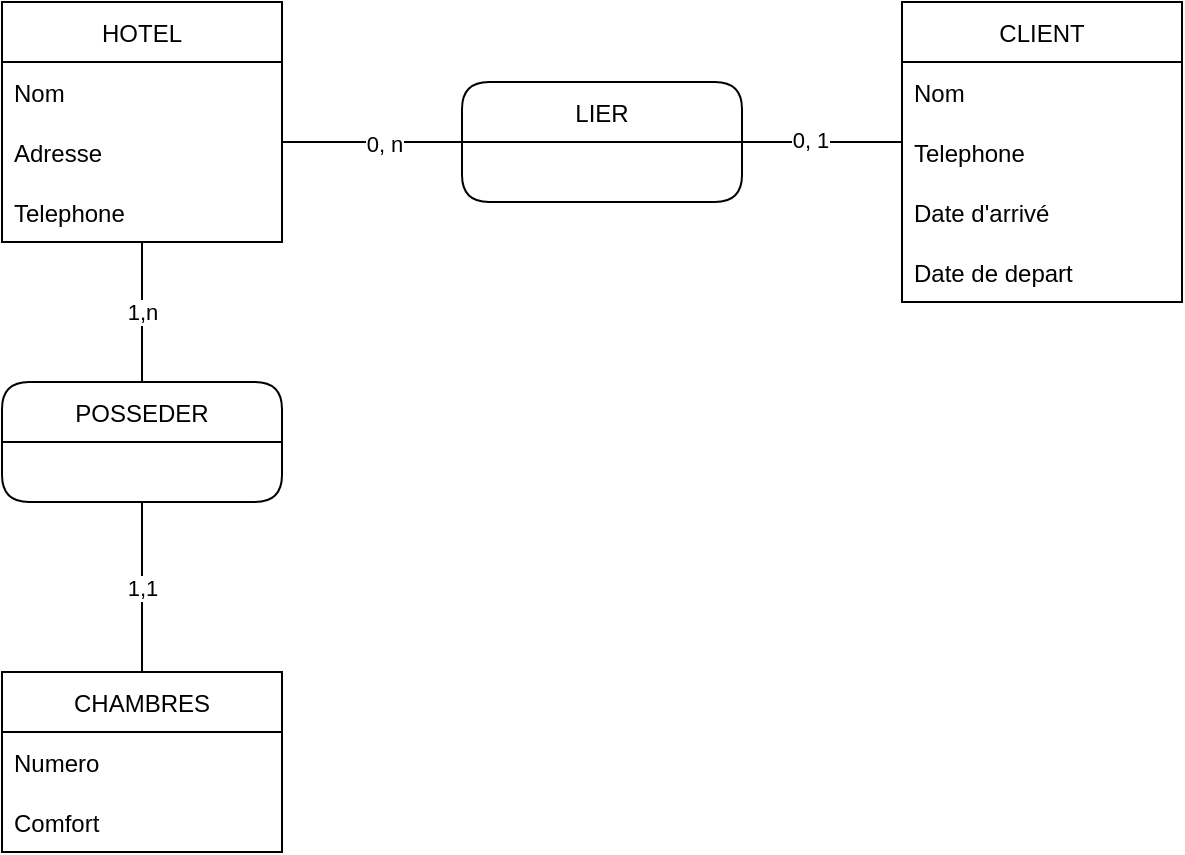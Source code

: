 <mxfile version="17.4.4" type="device" pages="2"><diagram id="yRdfAQppbN5LqKPO2PoK" name="MCD"><mxGraphModel dx="1422" dy="828" grid="1" gridSize="10" guides="1" tooltips="1" connect="1" arrows="1" fold="1" page="1" pageScale="1" pageWidth="827" pageHeight="1169" math="0" shadow="0"><root><mxCell id="0"/><mxCell id="1" parent="0"/><mxCell id="7bDUr1l8eevA6iM9UH1O-1" value="HOTEL" style="swimlane;fontStyle=0;childLayout=stackLayout;horizontal=1;startSize=30;horizontalStack=0;resizeParent=1;resizeParentMax=0;resizeLast=0;collapsible=1;marginBottom=0;" parent="1" vertex="1"><mxGeometry x="60" y="160" width="140" height="120" as="geometry"/></mxCell><mxCell id="7bDUr1l8eevA6iM9UH1O-2" value="Nom" style="text;strokeColor=none;fillColor=none;align=left;verticalAlign=middle;spacingLeft=4;spacingRight=4;overflow=hidden;points=[[0,0.5],[1,0.5]];portConstraint=eastwest;rotatable=0;" parent="7bDUr1l8eevA6iM9UH1O-1" vertex="1"><mxGeometry y="30" width="140" height="30" as="geometry"/></mxCell><mxCell id="7bDUr1l8eevA6iM9UH1O-3" value="Adresse" style="text;strokeColor=none;fillColor=none;align=left;verticalAlign=middle;spacingLeft=4;spacingRight=4;overflow=hidden;points=[[0,0.5],[1,0.5]];portConstraint=eastwest;rotatable=0;" parent="7bDUr1l8eevA6iM9UH1O-1" vertex="1"><mxGeometry y="60" width="140" height="30" as="geometry"/></mxCell><mxCell id="7bDUr1l8eevA6iM9UH1O-4" value="Telephone" style="text;strokeColor=none;fillColor=none;align=left;verticalAlign=middle;spacingLeft=4;spacingRight=4;overflow=hidden;points=[[0,0.5],[1,0.5]];portConstraint=eastwest;rotatable=0;" parent="7bDUr1l8eevA6iM9UH1O-1" vertex="1"><mxGeometry y="90" width="140" height="30" as="geometry"/></mxCell><mxCell id="7bDUr1l8eevA6iM9UH1O-5" value="CLIENT" style="swimlane;fontStyle=0;childLayout=stackLayout;horizontal=1;startSize=30;horizontalStack=0;resizeParent=1;resizeParentMax=0;resizeLast=0;collapsible=1;marginBottom=0;" parent="1" vertex="1"><mxGeometry x="510" y="160" width="140" height="150" as="geometry"/></mxCell><mxCell id="7bDUr1l8eevA6iM9UH1O-6" value="Nom" style="text;strokeColor=none;fillColor=none;align=left;verticalAlign=middle;spacingLeft=4;spacingRight=4;overflow=hidden;points=[[0,0.5],[1,0.5]];portConstraint=eastwest;rotatable=0;" parent="7bDUr1l8eevA6iM9UH1O-5" vertex="1"><mxGeometry y="30" width="140" height="30" as="geometry"/></mxCell><mxCell id="7bDUr1l8eevA6iM9UH1O-7" value="Telephone" style="text;strokeColor=none;fillColor=none;align=left;verticalAlign=middle;spacingLeft=4;spacingRight=4;overflow=hidden;points=[[0,0.5],[1,0.5]];portConstraint=eastwest;rotatable=0;" parent="7bDUr1l8eevA6iM9UH1O-5" vertex="1"><mxGeometry y="60" width="140" height="30" as="geometry"/></mxCell><mxCell id="7bDUr1l8eevA6iM9UH1O-8" value="Date d'arrivé" style="text;strokeColor=none;fillColor=none;align=left;verticalAlign=middle;spacingLeft=4;spacingRight=4;overflow=hidden;points=[[0,0.5],[1,0.5]];portConstraint=eastwest;rotatable=0;" parent="7bDUr1l8eevA6iM9UH1O-5" vertex="1"><mxGeometry y="90" width="140" height="30" as="geometry"/></mxCell><mxCell id="7bDUr1l8eevA6iM9UH1O-9" value="Date de depart" style="text;strokeColor=none;fillColor=none;align=left;verticalAlign=middle;spacingLeft=4;spacingRight=4;overflow=hidden;points=[[0,0.5],[1,0.5]];portConstraint=eastwest;rotatable=0;" parent="7bDUr1l8eevA6iM9UH1O-5" vertex="1"><mxGeometry y="120" width="140" height="30" as="geometry"/></mxCell><mxCell id="7bDUr1l8eevA6iM9UH1O-12" value="CHAMBRES" style="swimlane;fontStyle=0;childLayout=stackLayout;horizontal=1;startSize=30;horizontalStack=0;resizeParent=1;resizeParentMax=0;resizeLast=0;collapsible=1;marginBottom=0;" parent="1" vertex="1"><mxGeometry x="60" y="495" width="140" height="90" as="geometry"/></mxCell><mxCell id="7bDUr1l8eevA6iM9UH1O-13" value="Numero" style="text;strokeColor=none;fillColor=none;align=left;verticalAlign=middle;spacingLeft=4;spacingRight=4;overflow=hidden;points=[[0,0.5],[1,0.5]];portConstraint=eastwest;rotatable=0;" parent="7bDUr1l8eevA6iM9UH1O-12" vertex="1"><mxGeometry y="30" width="140" height="30" as="geometry"/></mxCell><mxCell id="7bDUr1l8eevA6iM9UH1O-14" value="Comfort" style="text;strokeColor=none;fillColor=none;align=left;verticalAlign=middle;spacingLeft=4;spacingRight=4;overflow=hidden;points=[[0,0.5],[1,0.5]];portConstraint=eastwest;rotatable=0;" parent="7bDUr1l8eevA6iM9UH1O-12" vertex="1"><mxGeometry y="60" width="140" height="30" as="geometry"/></mxCell><mxCell id="7bDUr1l8eevA6iM9UH1O-22" style="edgeStyle=orthogonalEdgeStyle;rounded=0;orthogonalLoop=1;jettySize=auto;html=1;endArrow=none;endFill=0;entryX=1;entryY=0.333;entryDx=0;entryDy=0;entryPerimeter=0;" parent="1" source="7bDUr1l8eevA6iM9UH1O-16" target="7bDUr1l8eevA6iM9UH1O-3" edge="1"><mxGeometry relative="1" as="geometry"><mxPoint x="210" y="230" as="targetPoint"/><Array as="points"><mxPoint x="240" y="230"/><mxPoint x="240" y="230"/></Array></mxGeometry></mxCell><mxCell id="7bDUr1l8eevA6iM9UH1O-26" value="0, n" style="edgeLabel;html=1;align=center;verticalAlign=middle;resizable=0;points=[];" parent="7bDUr1l8eevA6iM9UH1O-22" vertex="1" connectable="0"><mxGeometry x="-0.133" y="1" relative="1" as="geometry"><mxPoint as="offset"/></mxGeometry></mxCell><mxCell id="7bDUr1l8eevA6iM9UH1O-23" value="" style="edgeStyle=orthogonalEdgeStyle;rounded=0;orthogonalLoop=1;jettySize=auto;html=1;endArrow=none;endFill=0;entryX=0;entryY=0.5;entryDx=0;entryDy=0;" parent="1" source="7bDUr1l8eevA6iM9UH1O-16" target="7bDUr1l8eevA6iM9UH1O-7" edge="1"><mxGeometry relative="1" as="geometry"><Array as="points"><mxPoint x="510" y="230"/></Array></mxGeometry></mxCell><mxCell id="7bDUr1l8eevA6iM9UH1O-25" value="0, 1" style="edgeLabel;html=1;align=center;verticalAlign=middle;resizable=0;points=[];" parent="7bDUr1l8eevA6iM9UH1O-23" vertex="1" connectable="0"><mxGeometry x="-0.205" y="1" relative="1" as="geometry"><mxPoint as="offset"/></mxGeometry></mxCell><mxCell id="7bDUr1l8eevA6iM9UH1O-16" value="LIER" style="swimlane;fontStyle=0;childLayout=stackLayout;horizontal=1;startSize=30;horizontalStack=0;resizeParent=1;resizeParentMax=0;resizeLast=0;collapsible=1;marginBottom=0;rounded=1;" parent="1" vertex="1"><mxGeometry x="290" y="200" width="140" height="60" as="geometry"><mxRectangle x="290" y="200" width="70" height="30" as="alternateBounds"/></mxGeometry></mxCell><mxCell id="7bDUr1l8eevA6iM9UH1O-28" value="1,n" style="edgeStyle=orthogonalEdgeStyle;rounded=0;orthogonalLoop=1;jettySize=auto;html=1;endArrow=none;endFill=0;entryX=0.5;entryY=1;entryDx=0;entryDy=0;entryPerimeter=0;" parent="1" source="7bDUr1l8eevA6iM9UH1O-27" target="7bDUr1l8eevA6iM9UH1O-4" edge="1"><mxGeometry relative="1" as="geometry"><mxPoint x="130" y="290" as="targetPoint"/><Array as="points"><mxPoint x="130" y="320"/><mxPoint x="130" y="320"/></Array></mxGeometry></mxCell><mxCell id="7bDUr1l8eevA6iM9UH1O-29" value="1,1" style="edgeStyle=orthogonalEdgeStyle;rounded=0;orthogonalLoop=1;jettySize=auto;html=1;endArrow=none;endFill=0;entryX=0.5;entryY=0;entryDx=0;entryDy=0;" parent="1" source="7bDUr1l8eevA6iM9UH1O-27" target="7bDUr1l8eevA6iM9UH1O-12" edge="1"><mxGeometry relative="1" as="geometry"><mxPoint x="130" y="420" as="targetPoint"/><Array as="points"><mxPoint x="130" y="450"/><mxPoint x="130" y="450"/></Array></mxGeometry></mxCell><mxCell id="7bDUr1l8eevA6iM9UH1O-27" value="POSSEDER" style="swimlane;fontStyle=0;childLayout=stackLayout;horizontal=1;startSize=30;horizontalStack=0;resizeParent=1;resizeParentMax=0;resizeLast=0;collapsible=1;marginBottom=0;rounded=1;" parent="1" vertex="1"><mxGeometry x="60" y="350" width="140" height="60" as="geometry"><mxRectangle x="290" y="200" width="70" height="30" as="alternateBounds"/></mxGeometry></mxCell></root></mxGraphModel></diagram><diagram id="x9dIMj3Bybj2sNXKYJJA" name="MLD"><mxGraphModel dx="1422" dy="828" grid="1" gridSize="10" guides="1" tooltips="1" connect="1" arrows="1" fold="1" page="1" pageScale="1" pageWidth="827" pageHeight="1169" math="0" shadow="0"><root><mxCell id="0"/><mxCell id="1" parent="0"/><mxCell id="IOqRB6FCzg6Bj8AV-Fon-1" value="hotels" style="swimlane;fontStyle=0;childLayout=stackLayout;horizontal=1;startSize=30;horizontalStack=0;resizeParent=1;resizeParentMax=0;resizeLast=0;collapsible=1;marginBottom=0;" vertex="1" parent="1"><mxGeometry x="140" y="160" width="160" height="150" as="geometry"><mxRectangle x="60" y="160" width="60" height="30" as="alternateBounds"/></mxGeometry></mxCell><mxCell id="IOqRB6FCzg6Bj8AV-Fon-2" value="id INT (pk)" style="text;strokeColor=#d6b656;fillColor=#fff2cc;align=left;verticalAlign=middle;spacingLeft=4;spacingRight=4;overflow=hidden;points=[[0,0.5],[1,0.5]];portConstraint=eastwest;rotatable=0;" vertex="1" parent="IOqRB6FCzg6Bj8AV-Fon-1"><mxGeometry y="30" width="160" height="30" as="geometry"/></mxCell><mxCell id="IOqRB6FCzg6Bj8AV-Fon-3" value="nom VARCHAR(50)" style="text;strokeColor=none;fillColor=none;align=left;verticalAlign=middle;spacingLeft=4;spacingRight=4;overflow=hidden;points=[[0,0.5],[1,0.5]];portConstraint=eastwest;rotatable=0;" vertex="1" parent="IOqRB6FCzg6Bj8AV-Fon-1"><mxGeometry y="60" width="160" height="30" as="geometry"/></mxCell><mxCell id="IOqRB6FCzg6Bj8AV-Fon-4" value="adresse TEXT" style="text;strokeColor=none;fillColor=none;align=left;verticalAlign=middle;spacingLeft=4;spacingRight=4;overflow=hidden;points=[[0,0.5],[1,0.5]];portConstraint=eastwest;rotatable=0;" vertex="1" parent="IOqRB6FCzg6Bj8AV-Fon-1"><mxGeometry y="90" width="160" height="30" as="geometry"/></mxCell><mxCell id="IOqRB6FCzg6Bj8AV-Fon-5" value="telephone VARCHAR(10)" style="text;strokeColor=none;fillColor=none;align=left;verticalAlign=middle;spacingLeft=4;spacingRight=4;overflow=hidden;points=[[0,0.5],[1,0.5]];portConstraint=eastwest;rotatable=0;" vertex="1" parent="IOqRB6FCzg6Bj8AV-Fon-1"><mxGeometry y="120" width="160" height="30" as="geometry"/></mxCell><mxCell id="JTa9aj_Zayrv3fyWk_nQ-1" value="clients" style="swimlane;fontStyle=0;childLayout=stackLayout;horizontal=1;startSize=30;horizontalStack=0;resizeParent=1;resizeParentMax=0;resizeLast=0;collapsible=1;marginBottom=0;swimlaneFillColor=default;" vertex="1" parent="1"><mxGeometry x="510" y="160" width="170" height="210" as="geometry"/></mxCell><mxCell id="JTa9aj_Zayrv3fyWk_nQ-6" value="id INT (pk)" style="text;strokeColor=#d6b656;fillColor=#fff2cc;align=left;verticalAlign=middle;spacingLeft=4;spacingRight=4;overflow=hidden;points=[[0,0.5],[1,0.5]];portConstraint=eastwest;rotatable=0;" vertex="1" parent="JTa9aj_Zayrv3fyWk_nQ-1"><mxGeometry y="30" width="170" height="30" as="geometry"/></mxCell><mxCell id="JTa9aj_Zayrv3fyWk_nQ-9" value="hotel_id INT (fk)" style="text;strokeColor=#b85450;fillColor=#f8cecc;align=left;verticalAlign=middle;spacingLeft=4;spacingRight=4;overflow=hidden;points=[[0,0.5],[1,0.5]];portConstraint=eastwest;rotatable=0;" vertex="1" parent="JTa9aj_Zayrv3fyWk_nQ-1"><mxGeometry y="60" width="170" height="30" as="geometry"/></mxCell><mxCell id="JTa9aj_Zayrv3fyWk_nQ-7" value="nom VARCHAR(30)" style="text;strokeColor=none;fillColor=none;align=left;verticalAlign=middle;spacingLeft=4;spacingRight=4;overflow=hidden;points=[[0,0.5],[1,0.5]];portConstraint=eastwest;rotatable=0;" vertex="1" parent="JTa9aj_Zayrv3fyWk_nQ-1"><mxGeometry y="90" width="170" height="30" as="geometry"/></mxCell><mxCell id="JTa9aj_Zayrv3fyWk_nQ-3" value="telephone VARCHAR(10)" style="text;strokeColor=none;fillColor=none;align=left;verticalAlign=middle;spacingLeft=4;spacingRight=4;overflow=hidden;points=[[0,0.5],[1,0.5]];portConstraint=eastwest;rotatable=0;" vertex="1" parent="JTa9aj_Zayrv3fyWk_nQ-1"><mxGeometry y="120" width="170" height="30" as="geometry"/></mxCell><mxCell id="JTa9aj_Zayrv3fyWk_nQ-4" value="date_arrive DATE" style="text;strokeColor=none;fillColor=none;align=left;verticalAlign=middle;spacingLeft=4;spacingRight=4;overflow=hidden;points=[[0,0.5],[1,0.5]];portConstraint=eastwest;rotatable=0;" vertex="1" parent="JTa9aj_Zayrv3fyWk_nQ-1"><mxGeometry y="150" width="170" height="30" as="geometry"/></mxCell><mxCell id="JTa9aj_Zayrv3fyWk_nQ-5" value="date_depart DATE" style="text;strokeColor=none;fillColor=none;align=left;verticalAlign=middle;spacingLeft=4;spacingRight=4;overflow=hidden;points=[[0,0.5],[1,0.5]];portConstraint=eastwest;rotatable=0;" vertex="1" parent="JTa9aj_Zayrv3fyWk_nQ-1"><mxGeometry y="180" width="170" height="30" as="geometry"/></mxCell><mxCell id="JTa9aj_Zayrv3fyWk_nQ-11" style="edgeStyle=orthogonalEdgeStyle;rounded=0;orthogonalLoop=1;jettySize=auto;html=1;entryX=1;entryY=0.25;entryDx=0;entryDy=0;endArrow=ERmandOne;endFill=0;startArrow=ERoneToMany;startFill=0;" edge="1" parent="1" source="JTa9aj_Zayrv3fyWk_nQ-9" target="IOqRB6FCzg6Bj8AV-Fon-1"><mxGeometry relative="1" as="geometry"/></mxCell><mxCell id="XPRdbXuHauX7G66Pb7us-6" style="edgeStyle=orthogonalEdgeStyle;rounded=0;orthogonalLoop=1;jettySize=auto;html=1;entryX=0;entryY=0.5;entryDx=0;entryDy=0;startArrow=ERoneToMany;startFill=0;endArrow=ERmandOne;endFill=0;" edge="1" parent="1" source="ruaaoPlBFgBpj7Fikp1E-1" target="IOqRB6FCzg6Bj8AV-Fon-2"><mxGeometry relative="1" as="geometry"><Array as="points"><mxPoint x="120" y="565"/><mxPoint x="120" y="205"/></Array></mxGeometry></mxCell><mxCell id="ruaaoPlBFgBpj7Fikp1E-1" value="chambres" style="swimlane;fontStyle=0;childLayout=stackLayout;horizontal=1;startSize=30;horizontalStack=0;resizeParent=1;resizeParentMax=0;resizeLast=0;collapsible=1;marginBottom=0;" vertex="1" parent="1"><mxGeometry x="190" y="490" width="140" height="150" as="geometry"/></mxCell><mxCell id="Jh0-9-CE21slSPeWGw5A-2" value="id INT (pk)" style="text;strokeColor=#d6b656;fillColor=#fff2cc;align=left;verticalAlign=middle;spacingLeft=4;spacingRight=4;overflow=hidden;points=[[0,0.5],[1,0.5]];portConstraint=eastwest;rotatable=0;" vertex="1" parent="ruaaoPlBFgBpj7Fikp1E-1"><mxGeometry y="30" width="140" height="30" as="geometry"/></mxCell><mxCell id="Jh0-9-CE21slSPeWGw5A-3" value="hotel_id INT (fk)" style="text;strokeColor=#b85450;fillColor=#f8cecc;align=left;verticalAlign=middle;spacingLeft=4;spacingRight=4;overflow=hidden;points=[[0,0.5],[1,0.5]];portConstraint=eastwest;rotatable=0;" vertex="1" parent="ruaaoPlBFgBpj7Fikp1E-1"><mxGeometry y="60" width="140" height="30" as="geometry"/></mxCell><mxCell id="ruaaoPlBFgBpj7Fikp1E-2" value="numero INT" style="text;strokeColor=none;fillColor=none;align=left;verticalAlign=middle;spacingLeft=4;spacingRight=4;overflow=hidden;points=[[0,0.5],[1,0.5]];portConstraint=eastwest;rotatable=0;" vertex="1" parent="ruaaoPlBFgBpj7Fikp1E-1"><mxGeometry y="90" width="140" height="30" as="geometry"/></mxCell><mxCell id="ruaaoPlBFgBpj7Fikp1E-3" value="comfort BOOL" style="text;strokeColor=none;fillColor=none;align=left;verticalAlign=middle;spacingLeft=4;spacingRight=4;overflow=hidden;points=[[0,0.5],[1,0.5]];portConstraint=eastwest;rotatable=0;" vertex="1" parent="ruaaoPlBFgBpj7Fikp1E-1"><mxGeometry y="120" width="140" height="30" as="geometry"/></mxCell></root></mxGraphModel></diagram></mxfile>